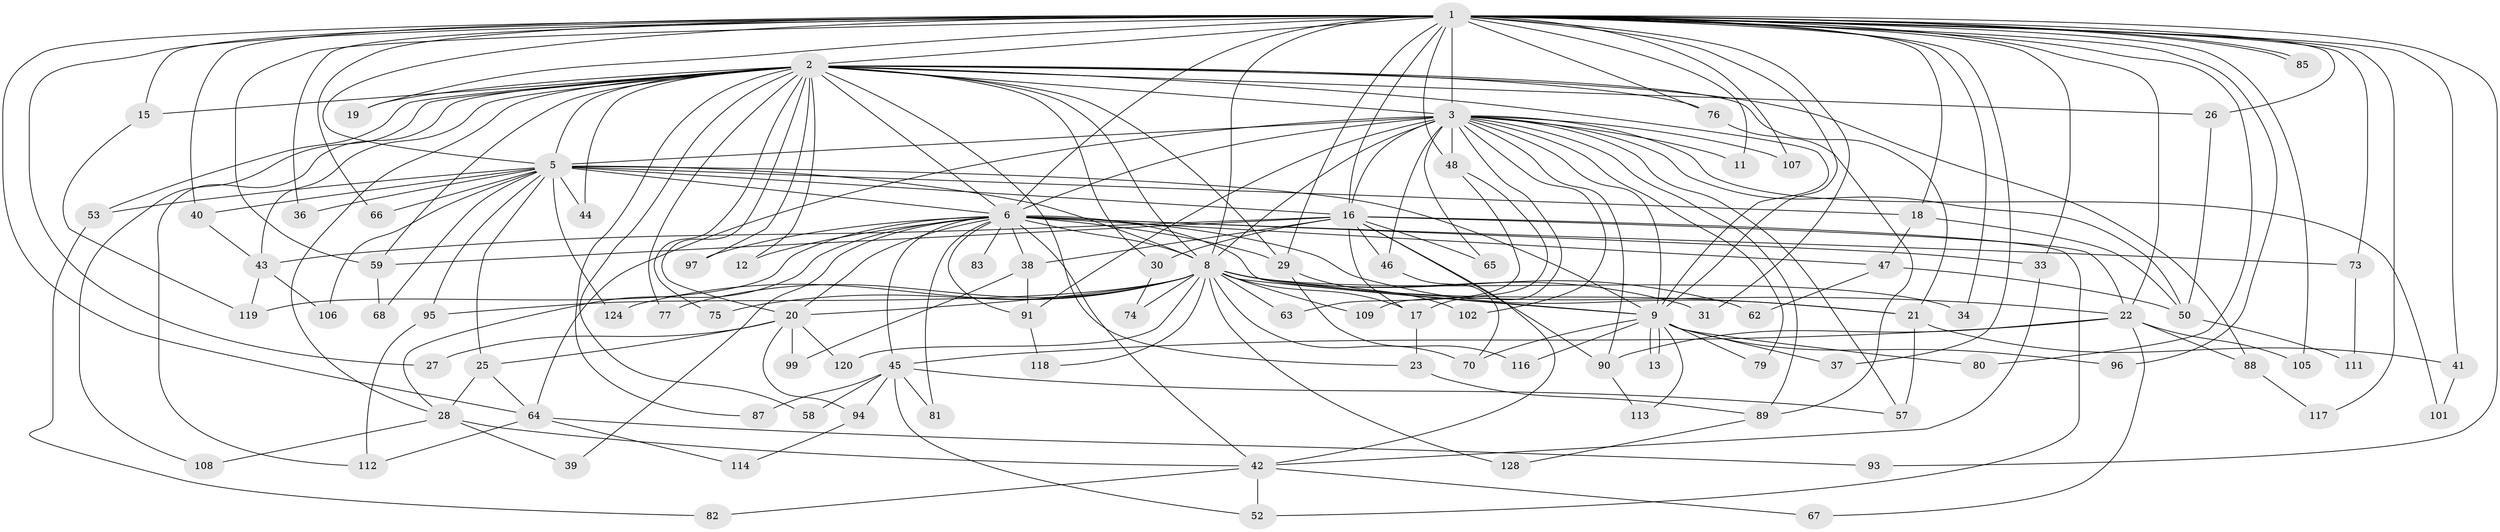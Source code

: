// original degree distribution, {24: 0.0078125, 32: 0.0078125, 15: 0.015625, 25: 0.015625, 19: 0.0078125, 22: 0.0078125, 20: 0.0078125, 17: 0.0078125, 16: 0.0078125, 2: 0.5234375, 3: 0.21875, 4: 0.0859375, 7: 0.015625, 6: 0.0390625, 8: 0.015625, 5: 0.015625}
// Generated by graph-tools (version 1.1) at 2025/41/03/06/25 10:41:37]
// undirected, 95 vertices, 218 edges
graph export_dot {
graph [start="1"]
  node [color=gray90,style=filled];
  1 [super="+4"];
  2 [super="+14"];
  3 [super="+7"];
  5 [super="+35"];
  6 [super="+24"];
  8 [super="+10"];
  9 [super="+32"];
  11;
  12;
  13;
  15;
  16 [super="+121"];
  17 [super="+84"];
  18;
  19;
  20 [super="+51"];
  21 [super="+78"];
  22 [super="+72"];
  23;
  25 [super="+122"];
  26 [super="+127"];
  27;
  28 [super="+60"];
  29 [super="+125"];
  30;
  31;
  33 [super="+49"];
  34;
  36;
  37;
  38 [super="+61"];
  39;
  40;
  41 [super="+54"];
  42 [super="+71"];
  43 [super="+56"];
  44;
  45 [super="+92"];
  46;
  47 [super="+55"];
  48;
  50 [super="+86"];
  52;
  53;
  57 [super="+69"];
  58;
  59 [super="+110"];
  62;
  63;
  64;
  65;
  66;
  67;
  68;
  70 [super="+98"];
  73;
  74;
  75;
  76;
  77;
  79 [super="+115"];
  80;
  81;
  82;
  83;
  85;
  87;
  88;
  89 [super="+103"];
  90 [super="+100"];
  91 [super="+104"];
  93;
  94;
  95;
  96;
  97;
  99;
  101;
  102;
  105;
  106;
  107;
  108;
  109;
  111;
  112 [super="+123"];
  113;
  114;
  116;
  117;
  118;
  119 [super="+126"];
  120;
  124;
  128;
  1 -- 2 [weight=2];
  1 -- 3 [weight=4];
  1 -- 5 [weight=2];
  1 -- 6 [weight=2];
  1 -- 8 [weight=4];
  1 -- 9 [weight=2];
  1 -- 16;
  1 -- 18;
  1 -- 22;
  1 -- 27;
  1 -- 36;
  1 -- 37;
  1 -- 48;
  1 -- 73;
  1 -- 85;
  1 -- 85;
  1 -- 93;
  1 -- 96;
  1 -- 105;
  1 -- 117;
  1 -- 64;
  1 -- 66;
  1 -- 11;
  1 -- 76;
  1 -- 15;
  1 -- 80;
  1 -- 19;
  1 -- 26;
  1 -- 31;
  1 -- 33 [weight=2];
  1 -- 34;
  1 -- 40;
  1 -- 41;
  1 -- 107;
  1 -- 59;
  1 -- 29;
  2 -- 3 [weight=3];
  2 -- 5;
  2 -- 6;
  2 -- 8 [weight=2];
  2 -- 9;
  2 -- 12;
  2 -- 15;
  2 -- 19;
  2 -- 21;
  2 -- 23;
  2 -- 26;
  2 -- 28;
  2 -- 29;
  2 -- 30;
  2 -- 44;
  2 -- 53;
  2 -- 58;
  2 -- 59;
  2 -- 76;
  2 -- 77;
  2 -- 87;
  2 -- 88;
  2 -- 97;
  2 -- 108;
  2 -- 112;
  2 -- 20;
  2 -- 75;
  2 -- 43;
  3 -- 5 [weight=2];
  3 -- 6 [weight=2];
  3 -- 8 [weight=4];
  3 -- 9 [weight=2];
  3 -- 11;
  3 -- 17;
  3 -- 101;
  3 -- 64;
  3 -- 65;
  3 -- 79 [weight=2];
  3 -- 16;
  3 -- 89;
  3 -- 102;
  3 -- 107;
  3 -- 46;
  3 -- 48;
  3 -- 50;
  3 -- 91;
  3 -- 57;
  3 -- 90;
  5 -- 6 [weight=2];
  5 -- 8 [weight=2];
  5 -- 9;
  5 -- 18;
  5 -- 25;
  5 -- 36;
  5 -- 40;
  5 -- 44;
  5 -- 53;
  5 -- 68;
  5 -- 95;
  5 -- 16;
  5 -- 66;
  5 -- 106;
  5 -- 124;
  6 -- 8 [weight=2];
  6 -- 9 [weight=2];
  6 -- 12;
  6 -- 20;
  6 -- 28;
  6 -- 29;
  6 -- 33;
  6 -- 38;
  6 -- 39;
  6 -- 42;
  6 -- 45;
  6 -- 47;
  6 -- 73;
  6 -- 81;
  6 -- 83 [weight=2];
  6 -- 97;
  6 -- 119;
  6 -- 91;
  6 -- 21;
  8 -- 9 [weight=2];
  8 -- 17;
  8 -- 20;
  8 -- 21;
  8 -- 31;
  8 -- 34;
  8 -- 70;
  8 -- 77;
  8 -- 109;
  8 -- 118;
  8 -- 124;
  8 -- 128;
  8 -- 74;
  8 -- 75;
  8 -- 120;
  8 -- 63;
  8 -- 62;
  8 -- 95;
  8 -- 22;
  9 -- 13;
  9 -- 13;
  9 -- 37;
  9 -- 79;
  9 -- 80;
  9 -- 113;
  9 -- 116;
  9 -- 96;
  9 -- 70;
  15 -- 119;
  16 -- 22;
  16 -- 30;
  16 -- 38 [weight=2];
  16 -- 43;
  16 -- 46;
  16 -- 52;
  16 -- 65;
  16 -- 90;
  16 -- 42;
  16 -- 59;
  16 -- 17;
  17 -- 23;
  18 -- 47;
  18 -- 50;
  20 -- 25;
  20 -- 27;
  20 -- 94;
  20 -- 120;
  20 -- 99;
  21 -- 41 [weight=2];
  21 -- 57;
  22 -- 45;
  22 -- 67;
  22 -- 88;
  22 -- 90;
  22 -- 105;
  23 -- 89;
  25 -- 28;
  25 -- 64;
  26 -- 50;
  28 -- 39;
  28 -- 42;
  28 -- 108;
  29 -- 102;
  29 -- 116;
  30 -- 74;
  33 -- 42;
  38 -- 91;
  38 -- 99;
  40 -- 43;
  41 -- 101;
  42 -- 52;
  42 -- 67;
  42 -- 82;
  43 -- 106;
  43 -- 119;
  45 -- 57;
  45 -- 58;
  45 -- 81;
  45 -- 87;
  45 -- 94;
  45 -- 52;
  46 -- 70;
  47 -- 62;
  47 -- 50;
  48 -- 63;
  48 -- 109;
  50 -- 111;
  53 -- 82;
  59 -- 68;
  64 -- 93;
  64 -- 114;
  64 -- 112;
  73 -- 111;
  76 -- 89;
  88 -- 117;
  89 -- 128;
  90 -- 113;
  91 -- 118;
  94 -- 114;
  95 -- 112;
}
